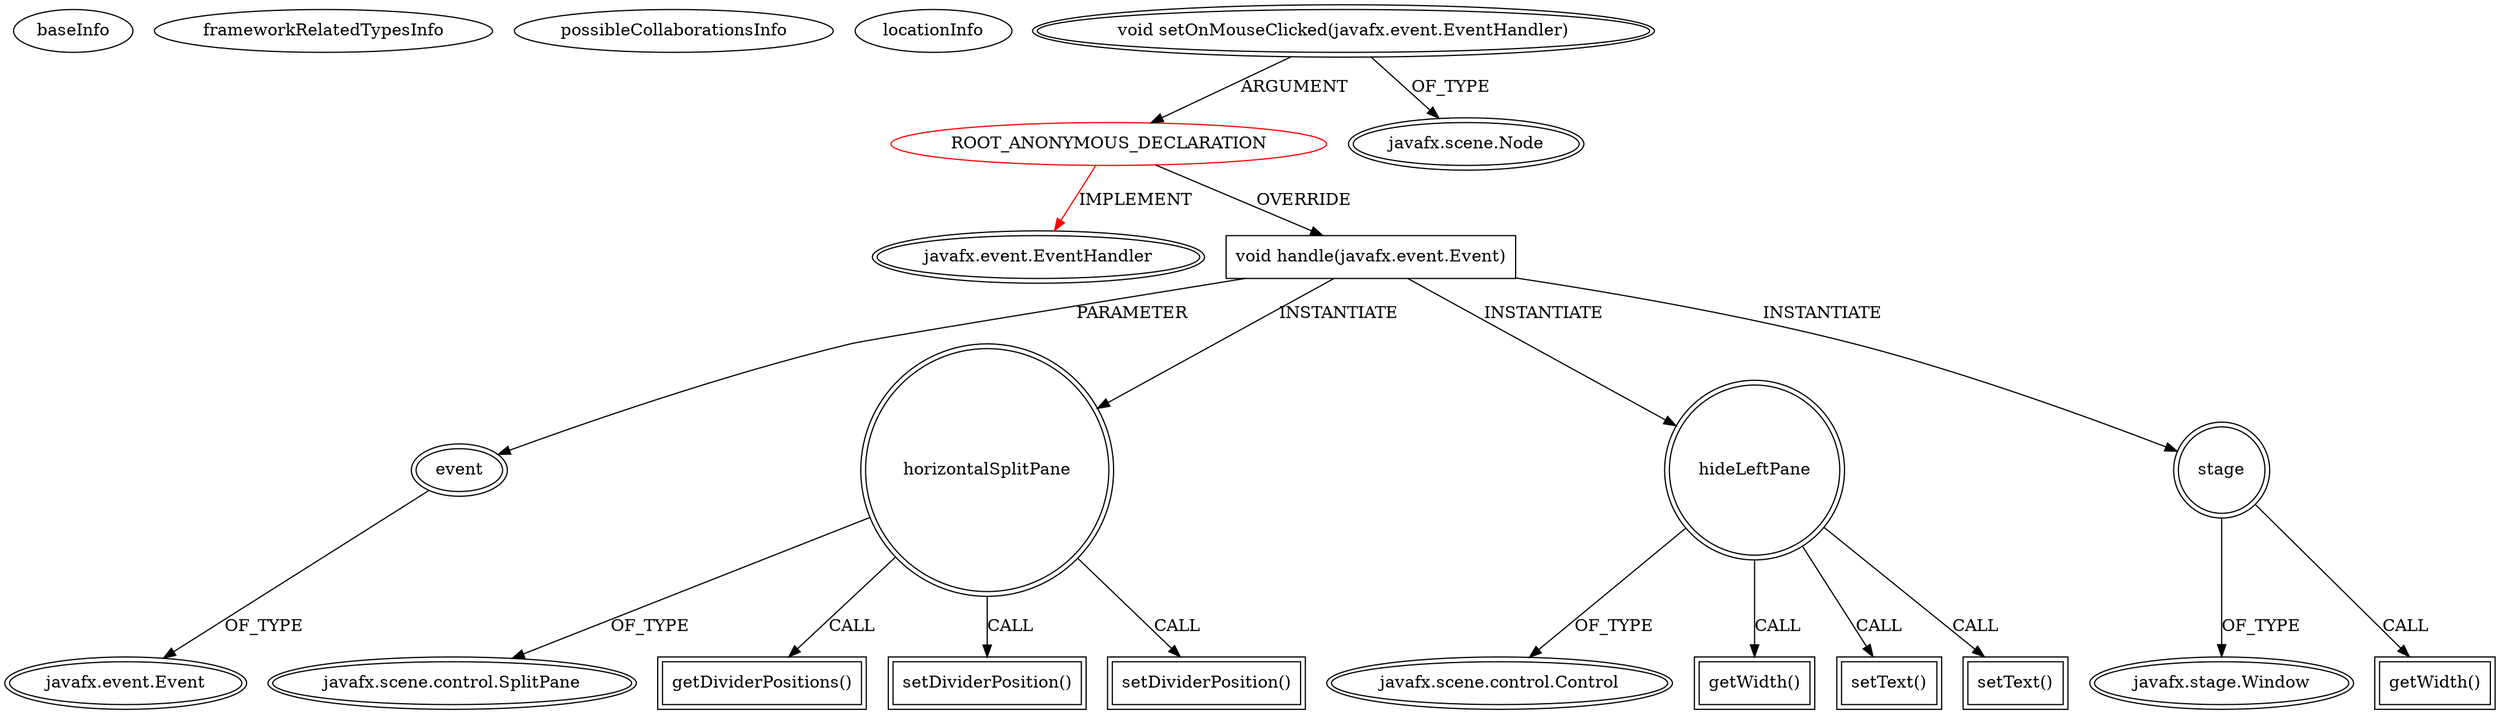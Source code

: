 digraph {
baseInfo[graphId=255,category="extension_graph",isAnonymous=true,possibleRelation=false]
frameworkRelatedTypesInfo[0="javafx.event.EventHandler"]
possibleCollaborationsInfo[]
locationInfo[projectName="Clerenz-MyImageBrowser",filePath="/Clerenz-MyImageBrowser/MyImageBrowser-master/src/main/java/de/clemensloos/imagebrowser/gui/ImageBrowserFxGui.java",contextSignature="void initGui(javafx.stage.Stage)",graphId="255"]
0[label="ROOT_ANONYMOUS_DECLARATION",vertexType="ROOT_ANONYMOUS_DECLARATION",isFrameworkType=false,color=red]
1[label="javafx.event.EventHandler",vertexType="FRAMEWORK_INTERFACE_TYPE",isFrameworkType=true,peripheries=2]
2[label="void setOnMouseClicked(javafx.event.EventHandler)",vertexType="OUTSIDE_CALL",isFrameworkType=true,peripheries=2]
3[label="javafx.scene.Node",vertexType="FRAMEWORK_CLASS_TYPE",isFrameworkType=true,peripheries=2]
4[label="void handle(javafx.event.Event)",vertexType="OVERRIDING_METHOD_DECLARATION",isFrameworkType=false,shape=box]
5[label="event",vertexType="PARAMETER_DECLARATION",isFrameworkType=true,peripheries=2]
6[label="javafx.event.Event",vertexType="FRAMEWORK_CLASS_TYPE",isFrameworkType=true,peripheries=2]
7[label="horizontalSplitPane",vertexType="VARIABLE_EXPRESION",isFrameworkType=true,peripheries=2,shape=circle]
9[label="javafx.scene.control.SplitPane",vertexType="FRAMEWORK_CLASS_TYPE",isFrameworkType=true,peripheries=2]
8[label="getDividerPositions()",vertexType="INSIDE_CALL",isFrameworkType=true,peripheries=2,shape=box]
11[label="setDividerPosition()",vertexType="INSIDE_CALL",isFrameworkType=true,peripheries=2,shape=box]
12[label="hideLeftPane",vertexType="VARIABLE_EXPRESION",isFrameworkType=true,peripheries=2,shape=circle]
14[label="javafx.scene.control.Control",vertexType="FRAMEWORK_CLASS_TYPE",isFrameworkType=true,peripheries=2]
13[label="getWidth()",vertexType="INSIDE_CALL",isFrameworkType=true,peripheries=2,shape=box]
15[label="stage",vertexType="VARIABLE_EXPRESION",isFrameworkType=true,peripheries=2,shape=circle]
17[label="javafx.stage.Window",vertexType="FRAMEWORK_CLASS_TYPE",isFrameworkType=true,peripheries=2]
16[label="getWidth()",vertexType="INSIDE_CALL",isFrameworkType=true,peripheries=2,shape=box]
19[label="setText()",vertexType="INSIDE_CALL",isFrameworkType=true,peripheries=2,shape=box]
21[label="setDividerPosition()",vertexType="INSIDE_CALL",isFrameworkType=true,peripheries=2,shape=box]
23[label="setText()",vertexType="INSIDE_CALL",isFrameworkType=true,peripheries=2,shape=box]
0->1[label="IMPLEMENT",color=red]
2->0[label="ARGUMENT"]
2->3[label="OF_TYPE"]
0->4[label="OVERRIDE"]
5->6[label="OF_TYPE"]
4->5[label="PARAMETER"]
4->7[label="INSTANTIATE"]
7->9[label="OF_TYPE"]
7->8[label="CALL"]
7->11[label="CALL"]
4->12[label="INSTANTIATE"]
12->14[label="OF_TYPE"]
12->13[label="CALL"]
4->15[label="INSTANTIATE"]
15->17[label="OF_TYPE"]
15->16[label="CALL"]
12->19[label="CALL"]
7->21[label="CALL"]
12->23[label="CALL"]
}
